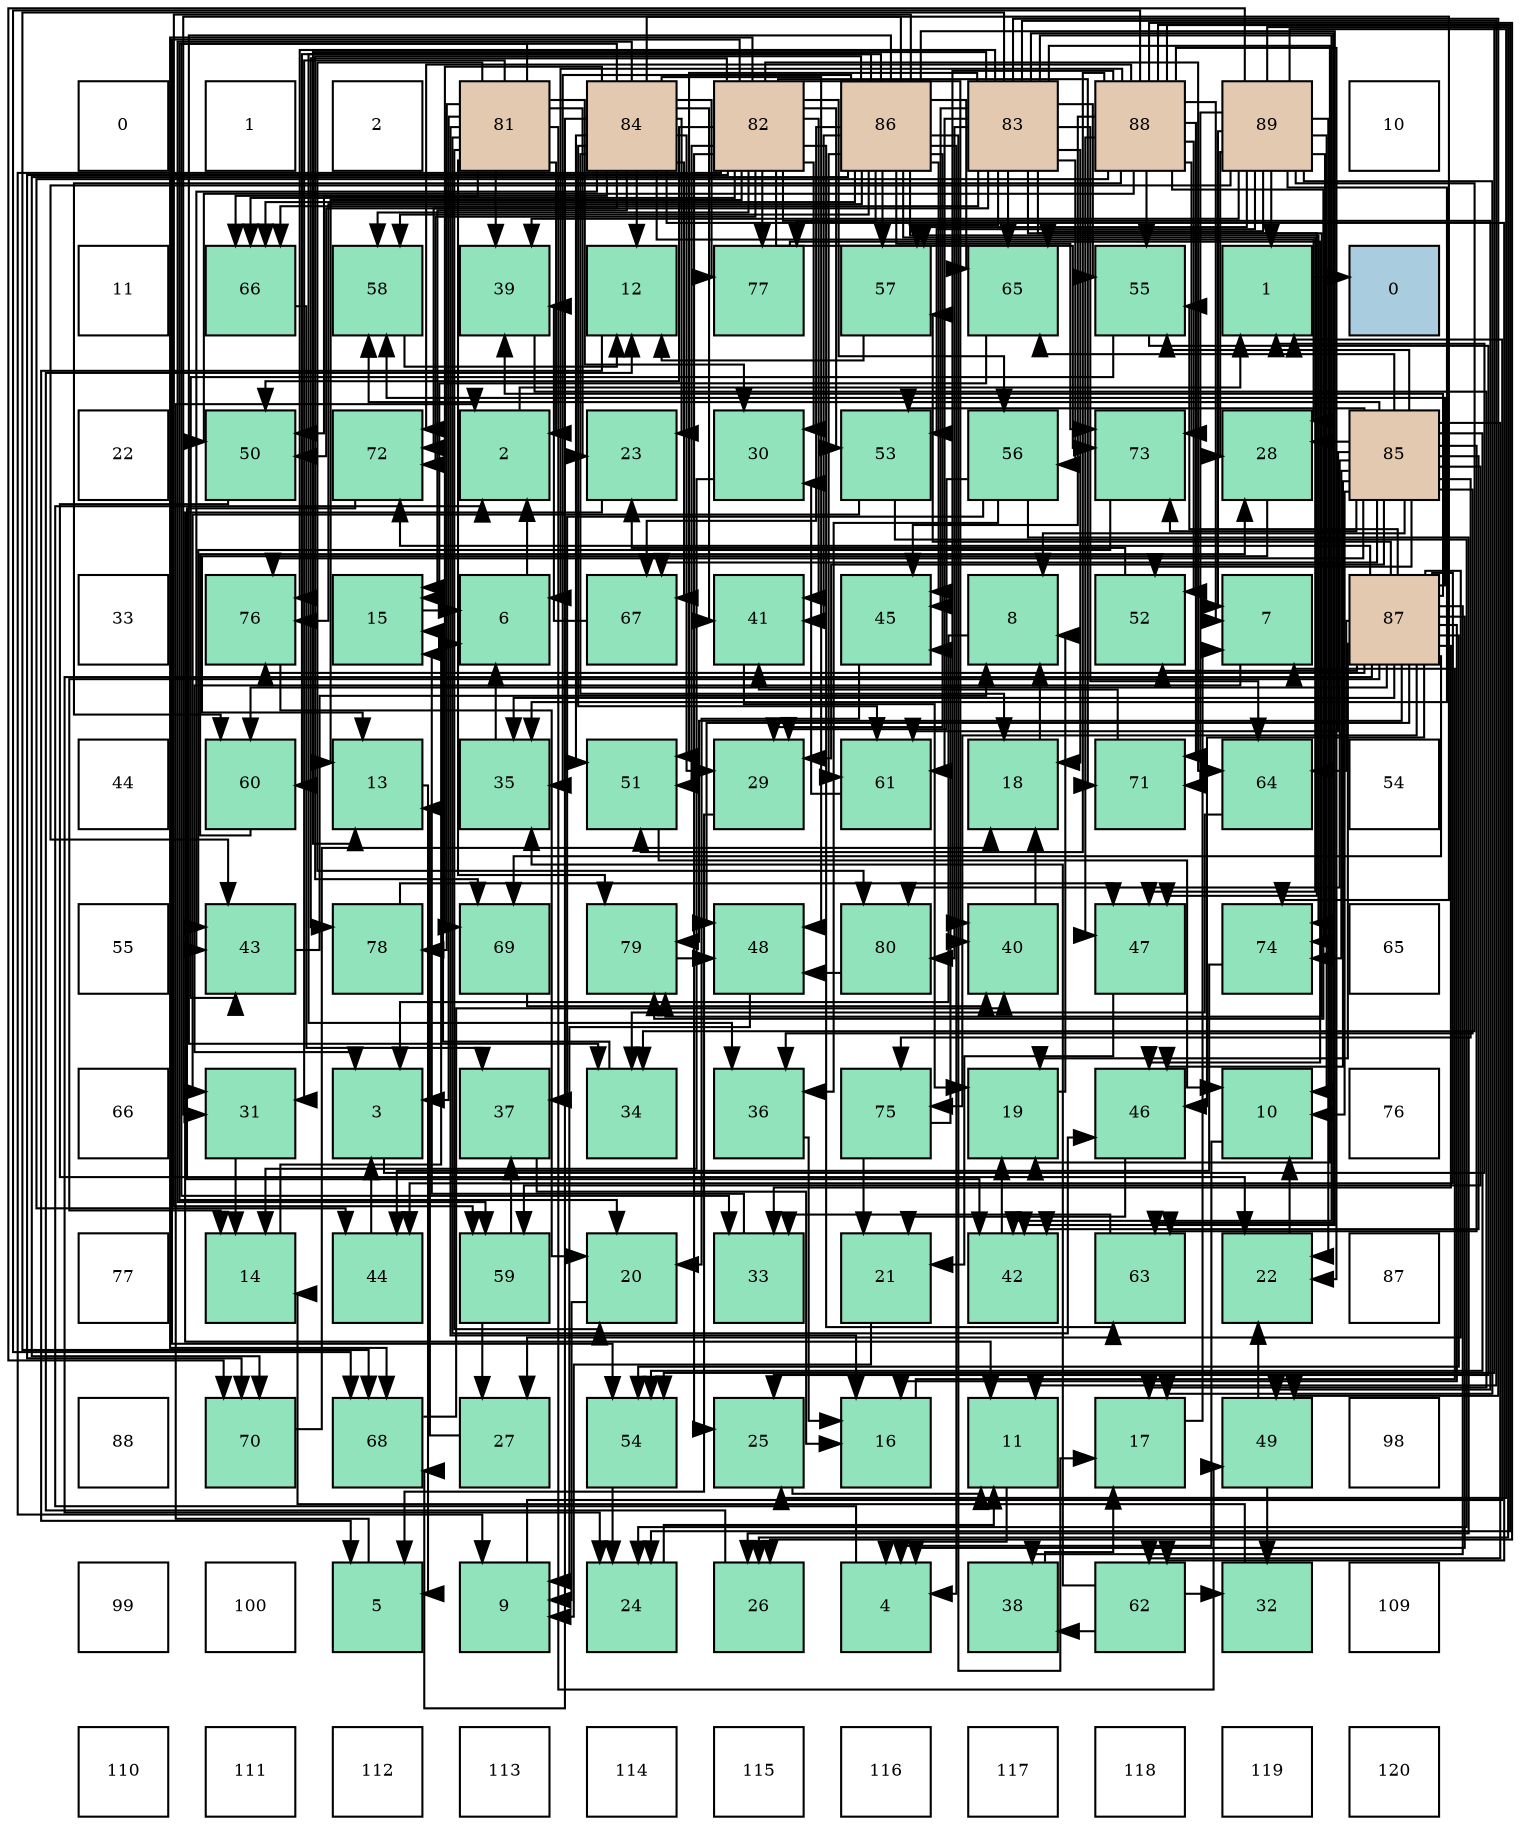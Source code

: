 digraph layout{
 rankdir=TB;
 splines=ortho;
 node [style=filled shape=square fixedsize=true width=0.6];
0[label="0", fontsize=8, fillcolor="#ffffff"];
1[label="1", fontsize=8, fillcolor="#ffffff"];
2[label="2", fontsize=8, fillcolor="#ffffff"];
3[label="81", fontsize=8, fillcolor="#e3c9af"];
4[label="84", fontsize=8, fillcolor="#e3c9af"];
5[label="82", fontsize=8, fillcolor="#e3c9af"];
6[label="86", fontsize=8, fillcolor="#e3c9af"];
7[label="83", fontsize=8, fillcolor="#e3c9af"];
8[label="88", fontsize=8, fillcolor="#e3c9af"];
9[label="89", fontsize=8, fillcolor="#e3c9af"];
10[label="10", fontsize=8, fillcolor="#ffffff"];
11[label="11", fontsize=8, fillcolor="#ffffff"];
12[label="66", fontsize=8, fillcolor="#91e3bb"];
13[label="58", fontsize=8, fillcolor="#91e3bb"];
14[label="39", fontsize=8, fillcolor="#91e3bb"];
15[label="12", fontsize=8, fillcolor="#91e3bb"];
16[label="77", fontsize=8, fillcolor="#91e3bb"];
17[label="57", fontsize=8, fillcolor="#91e3bb"];
18[label="65", fontsize=8, fillcolor="#91e3bb"];
19[label="55", fontsize=8, fillcolor="#91e3bb"];
20[label="1", fontsize=8, fillcolor="#91e3bb"];
21[label="0", fontsize=8, fillcolor="#a9ccde"];
22[label="22", fontsize=8, fillcolor="#ffffff"];
23[label="50", fontsize=8, fillcolor="#91e3bb"];
24[label="72", fontsize=8, fillcolor="#91e3bb"];
25[label="2", fontsize=8, fillcolor="#91e3bb"];
26[label="23", fontsize=8, fillcolor="#91e3bb"];
27[label="30", fontsize=8, fillcolor="#91e3bb"];
28[label="53", fontsize=8, fillcolor="#91e3bb"];
29[label="56", fontsize=8, fillcolor="#91e3bb"];
30[label="73", fontsize=8, fillcolor="#91e3bb"];
31[label="28", fontsize=8, fillcolor="#91e3bb"];
32[label="85", fontsize=8, fillcolor="#e3c9af"];
33[label="33", fontsize=8, fillcolor="#ffffff"];
34[label="76", fontsize=8, fillcolor="#91e3bb"];
35[label="15", fontsize=8, fillcolor="#91e3bb"];
36[label="6", fontsize=8, fillcolor="#91e3bb"];
37[label="67", fontsize=8, fillcolor="#91e3bb"];
38[label="41", fontsize=8, fillcolor="#91e3bb"];
39[label="45", fontsize=8, fillcolor="#91e3bb"];
40[label="8", fontsize=8, fillcolor="#91e3bb"];
41[label="52", fontsize=8, fillcolor="#91e3bb"];
42[label="7", fontsize=8, fillcolor="#91e3bb"];
43[label="87", fontsize=8, fillcolor="#e3c9af"];
44[label="44", fontsize=8, fillcolor="#ffffff"];
45[label="60", fontsize=8, fillcolor="#91e3bb"];
46[label="13", fontsize=8, fillcolor="#91e3bb"];
47[label="35", fontsize=8, fillcolor="#91e3bb"];
48[label="51", fontsize=8, fillcolor="#91e3bb"];
49[label="29", fontsize=8, fillcolor="#91e3bb"];
50[label="61", fontsize=8, fillcolor="#91e3bb"];
51[label="18", fontsize=8, fillcolor="#91e3bb"];
52[label="71", fontsize=8, fillcolor="#91e3bb"];
53[label="64", fontsize=8, fillcolor="#91e3bb"];
54[label="54", fontsize=8, fillcolor="#ffffff"];
55[label="55", fontsize=8, fillcolor="#ffffff"];
56[label="43", fontsize=8, fillcolor="#91e3bb"];
57[label="78", fontsize=8, fillcolor="#91e3bb"];
58[label="69", fontsize=8, fillcolor="#91e3bb"];
59[label="79", fontsize=8, fillcolor="#91e3bb"];
60[label="48", fontsize=8, fillcolor="#91e3bb"];
61[label="80", fontsize=8, fillcolor="#91e3bb"];
62[label="40", fontsize=8, fillcolor="#91e3bb"];
63[label="47", fontsize=8, fillcolor="#91e3bb"];
64[label="74", fontsize=8, fillcolor="#91e3bb"];
65[label="65", fontsize=8, fillcolor="#ffffff"];
66[label="66", fontsize=8, fillcolor="#ffffff"];
67[label="31", fontsize=8, fillcolor="#91e3bb"];
68[label="3", fontsize=8, fillcolor="#91e3bb"];
69[label="37", fontsize=8, fillcolor="#91e3bb"];
70[label="34", fontsize=8, fillcolor="#91e3bb"];
71[label="36", fontsize=8, fillcolor="#91e3bb"];
72[label="75", fontsize=8, fillcolor="#91e3bb"];
73[label="19", fontsize=8, fillcolor="#91e3bb"];
74[label="46", fontsize=8, fillcolor="#91e3bb"];
75[label="10", fontsize=8, fillcolor="#91e3bb"];
76[label="76", fontsize=8, fillcolor="#ffffff"];
77[label="77", fontsize=8, fillcolor="#ffffff"];
78[label="14", fontsize=8, fillcolor="#91e3bb"];
79[label="44", fontsize=8, fillcolor="#91e3bb"];
80[label="59", fontsize=8, fillcolor="#91e3bb"];
81[label="20", fontsize=8, fillcolor="#91e3bb"];
82[label="33", fontsize=8, fillcolor="#91e3bb"];
83[label="21", fontsize=8, fillcolor="#91e3bb"];
84[label="42", fontsize=8, fillcolor="#91e3bb"];
85[label="63", fontsize=8, fillcolor="#91e3bb"];
86[label="22", fontsize=8, fillcolor="#91e3bb"];
87[label="87", fontsize=8, fillcolor="#ffffff"];
88[label="88", fontsize=8, fillcolor="#ffffff"];
89[label="70", fontsize=8, fillcolor="#91e3bb"];
90[label="68", fontsize=8, fillcolor="#91e3bb"];
91[label="27", fontsize=8, fillcolor="#91e3bb"];
92[label="54", fontsize=8, fillcolor="#91e3bb"];
93[label="25", fontsize=8, fillcolor="#91e3bb"];
94[label="16", fontsize=8, fillcolor="#91e3bb"];
95[label="11", fontsize=8, fillcolor="#91e3bb"];
96[label="17", fontsize=8, fillcolor="#91e3bb"];
97[label="49", fontsize=8, fillcolor="#91e3bb"];
98[label="98", fontsize=8, fillcolor="#ffffff"];
99[label="99", fontsize=8, fillcolor="#ffffff"];
100[label="100", fontsize=8, fillcolor="#ffffff"];
101[label="5", fontsize=8, fillcolor="#91e3bb"];
102[label="9", fontsize=8, fillcolor="#91e3bb"];
103[label="24", fontsize=8, fillcolor="#91e3bb"];
104[label="26", fontsize=8, fillcolor="#91e3bb"];
105[label="4", fontsize=8, fillcolor="#91e3bb"];
106[label="38", fontsize=8, fillcolor="#91e3bb"];
107[label="62", fontsize=8, fillcolor="#91e3bb"];
108[label="32", fontsize=8, fillcolor="#91e3bb"];
109[label="109", fontsize=8, fillcolor="#ffffff"];
110[label="110", fontsize=8, fillcolor="#ffffff"];
111[label="111", fontsize=8, fillcolor="#ffffff"];
112[label="112", fontsize=8, fillcolor="#ffffff"];
113[label="113", fontsize=8, fillcolor="#ffffff"];
114[label="114", fontsize=8, fillcolor="#ffffff"];
115[label="115", fontsize=8, fillcolor="#ffffff"];
116[label="116", fontsize=8, fillcolor="#ffffff"];
117[label="117", fontsize=8, fillcolor="#ffffff"];
118[label="118", fontsize=8, fillcolor="#ffffff"];
119[label="119", fontsize=8, fillcolor="#ffffff"];
120[label="120", fontsize=8, fillcolor="#ffffff"];
edge [constraint=false, style=vis];20 -> 21;
25 -> 20;
68 -> 20;
105 -> 25;
101 -> 25;
36 -> 25;
42 -> 68;
40 -> 68;
102 -> 20;
75 -> 105;
95 -> 105;
15 -> 101;
46 -> 101;
78 -> 36;
35 -> 36;
94 -> 42;
96 -> 42;
51 -> 40;
73 -> 40;
81 -> 102;
83 -> 102;
86 -> 75;
26 -> 95;
103 -> 95;
93 -> 95;
104 -> 15;
91 -> 46;
31 -> 46;
49 -> 101;
27 -> 78;
67 -> 78;
108 -> 78;
82 -> 35;
70 -> 35;
47 -> 36;
71 -> 94;
69 -> 94;
106 -> 96;
14 -> 96;
62 -> 51;
38 -> 73;
84 -> 73;
56 -> 40;
79 -> 68;
39 -> 81;
74 -> 83;
63 -> 83;
60 -> 102;
97 -> 86;
97 -> 108;
23 -> 86;
48 -> 75;
41 -> 26;
28 -> 103;
28 -> 67;
92 -> 103;
19 -> 93;
19 -> 56;
29 -> 104;
29 -> 49;
29 -> 71;
29 -> 69;
17 -> 15;
13 -> 15;
80 -> 91;
80 -> 69;
45 -> 31;
50 -> 27;
107 -> 108;
107 -> 47;
107 -> 106;
85 -> 82;
53 -> 70;
18 -> 35;
12 -> 69;
37 -> 14;
90 -> 62;
58 -> 62;
89 -> 51;
52 -> 38;
24 -> 84;
30 -> 56;
64 -> 79;
72 -> 83;
72 -> 39;
34 -> 81;
16 -> 74;
57 -> 63;
59 -> 60;
61 -> 60;
3 -> 25;
3 -> 68;
3 -> 94;
3 -> 81;
3 -> 26;
3 -> 27;
3 -> 67;
3 -> 82;
3 -> 14;
3 -> 74;
3 -> 97;
3 -> 23;
3 -> 57;
3 -> 59;
3 -> 61;
5 -> 102;
5 -> 46;
5 -> 93;
5 -> 27;
5 -> 62;
5 -> 38;
5 -> 97;
5 -> 23;
5 -> 48;
5 -> 28;
5 -> 92;
5 -> 29;
5 -> 13;
5 -> 85;
5 -> 53;
5 -> 12;
5 -> 90;
5 -> 89;
5 -> 52;
5 -> 24;
5 -> 30;
5 -> 16;
5 -> 57;
7 -> 95;
7 -> 46;
7 -> 51;
7 -> 73;
7 -> 84;
7 -> 39;
7 -> 63;
7 -> 97;
7 -> 23;
7 -> 48;
7 -> 19;
7 -> 29;
7 -> 17;
7 -> 50;
7 -> 85;
7 -> 53;
7 -> 18;
7 -> 12;
7 -> 90;
7 -> 34;
7 -> 59;
7 -> 61;
4 -> 15;
4 -> 35;
4 -> 51;
4 -> 81;
4 -> 26;
4 -> 31;
4 -> 49;
4 -> 38;
4 -> 56;
4 -> 60;
4 -> 48;
4 -> 80;
4 -> 50;
4 -> 107;
4 -> 12;
4 -> 37;
4 -> 90;
4 -> 58;
4 -> 24;
4 -> 64;
4 -> 16;
32 -> 40;
32 -> 75;
32 -> 31;
32 -> 49;
32 -> 71;
32 -> 84;
32 -> 74;
32 -> 41;
32 -> 28;
32 -> 92;
32 -> 19;
32 -> 13;
32 -> 80;
32 -> 50;
32 -> 107;
32 -> 85;
32 -> 18;
32 -> 37;
32 -> 30;
32 -> 64;
32 -> 72;
32 -> 34;
32 -> 61;
6 -> 105;
6 -> 96;
6 -> 49;
6 -> 67;
6 -> 70;
6 -> 47;
6 -> 71;
6 -> 38;
6 -> 84;
6 -> 39;
6 -> 63;
6 -> 17;
6 -> 13;
6 -> 80;
6 -> 45;
6 -> 50;
6 -> 18;
6 -> 12;
6 -> 37;
6 -> 58;
6 -> 89;
6 -> 30;
6 -> 64;
6 -> 34;
6 -> 16;
43 -> 105;
43 -> 78;
43 -> 94;
43 -> 73;
43 -> 103;
43 -> 91;
43 -> 82;
43 -> 47;
43 -> 106;
43 -> 14;
43 -> 79;
43 -> 74;
43 -> 60;
43 -> 41;
43 -> 92;
43 -> 19;
43 -> 17;
43 -> 13;
43 -> 45;
43 -> 53;
43 -> 58;
43 -> 24;
43 -> 72;
43 -> 34;
43 -> 59;
8 -> 36;
8 -> 42;
8 -> 86;
8 -> 103;
8 -> 104;
8 -> 62;
8 -> 79;
8 -> 39;
8 -> 63;
8 -> 23;
8 -> 48;
8 -> 41;
8 -> 92;
8 -> 19;
8 -> 45;
8 -> 90;
8 -> 52;
8 -> 24;
8 -> 30;
8 -> 59;
9 -> 20;
9 -> 42;
9 -> 75;
9 -> 96;
9 -> 86;
9 -> 93;
9 -> 104;
9 -> 31;
9 -> 70;
9 -> 47;
9 -> 14;
9 -> 56;
9 -> 28;
9 -> 17;
9 -> 18;
9 -> 89;
9 -> 52;
9 -> 64;
edge [constraint=true, style=invis];
0 -> 11 -> 22 -> 33 -> 44 -> 55 -> 66 -> 77 -> 88 -> 99 -> 110;
1 -> 12 -> 23 -> 34 -> 45 -> 56 -> 67 -> 78 -> 89 -> 100 -> 111;
2 -> 13 -> 24 -> 35 -> 46 -> 57 -> 68 -> 79 -> 90 -> 101 -> 112;
3 -> 14 -> 25 -> 36 -> 47 -> 58 -> 69 -> 80 -> 91 -> 102 -> 113;
4 -> 15 -> 26 -> 37 -> 48 -> 59 -> 70 -> 81 -> 92 -> 103 -> 114;
5 -> 16 -> 27 -> 38 -> 49 -> 60 -> 71 -> 82 -> 93 -> 104 -> 115;
6 -> 17 -> 28 -> 39 -> 50 -> 61 -> 72 -> 83 -> 94 -> 105 -> 116;
7 -> 18 -> 29 -> 40 -> 51 -> 62 -> 73 -> 84 -> 95 -> 106 -> 117;
8 -> 19 -> 30 -> 41 -> 52 -> 63 -> 74 -> 85 -> 96 -> 107 -> 118;
9 -> 20 -> 31 -> 42 -> 53 -> 64 -> 75 -> 86 -> 97 -> 108 -> 119;
10 -> 21 -> 32 -> 43 -> 54 -> 65 -> 76 -> 87 -> 98 -> 109 -> 120;
rank = same {0 -> 1 -> 2 -> 3 -> 4 -> 5 -> 6 -> 7 -> 8 -> 9 -> 10};
rank = same {11 -> 12 -> 13 -> 14 -> 15 -> 16 -> 17 -> 18 -> 19 -> 20 -> 21};
rank = same {22 -> 23 -> 24 -> 25 -> 26 -> 27 -> 28 -> 29 -> 30 -> 31 -> 32};
rank = same {33 -> 34 -> 35 -> 36 -> 37 -> 38 -> 39 -> 40 -> 41 -> 42 -> 43};
rank = same {44 -> 45 -> 46 -> 47 -> 48 -> 49 -> 50 -> 51 -> 52 -> 53 -> 54};
rank = same {55 -> 56 -> 57 -> 58 -> 59 -> 60 -> 61 -> 62 -> 63 -> 64 -> 65};
rank = same {66 -> 67 -> 68 -> 69 -> 70 -> 71 -> 72 -> 73 -> 74 -> 75 -> 76};
rank = same {77 -> 78 -> 79 -> 80 -> 81 -> 82 -> 83 -> 84 -> 85 -> 86 -> 87};
rank = same {88 -> 89 -> 90 -> 91 -> 92 -> 93 -> 94 -> 95 -> 96 -> 97 -> 98};
rank = same {99 -> 100 -> 101 -> 102 -> 103 -> 104 -> 105 -> 106 -> 107 -> 108 -> 109};
rank = same {110 -> 111 -> 112 -> 113 -> 114 -> 115 -> 116 -> 117 -> 118 -> 119 -> 120};
}